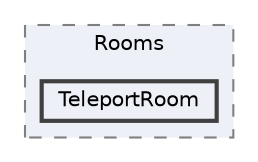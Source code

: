 digraph "Assets/Scripts/Ship/Rooms/TeleportRoom"
{
 // INTERACTIVE_SVG=YES
 // LATEX_PDF_SIZE
  bgcolor="transparent";
  edge [fontname=Helvetica,fontsize=10,labelfontname=Helvetica,labelfontsize=10];
  node [fontname=Helvetica,fontsize=10,shape=box,height=0.2,width=0.4];
  compound=true
  subgraph clusterdir_a529025ea757274504fc567e115d1528 {
    graph [ bgcolor="#edf0f7", pencolor="grey50", label="Rooms", fontname=Helvetica,fontsize=10 style="filled,dashed", URL="dir_a529025ea757274504fc567e115d1528.html",tooltip=""]
  dir_3aa05408fd2d4b2b317cd1d1ceb51f71 [label="TeleportRoom", fillcolor="#edf0f7", color="grey25", style="filled,bold", URL="dir_3aa05408fd2d4b2b317cd1d1ceb51f71.html",tooltip=""];
  }
}
